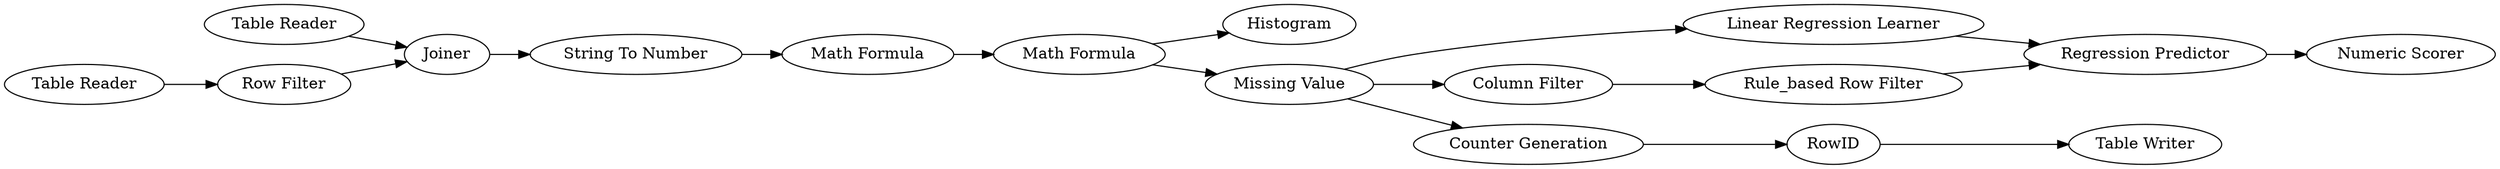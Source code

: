digraph {
	3 [label="Row Filter"]
	4 [label=Joiner]
	5 [label="String To Number"]
	6 [label="Math Formula"]
	7 [label="Math Formula"]
	8 [label="Linear Regression Learner"]
	9 [label=Histogram]
	10 [label="Numeric Scorer"]
	11 [label="Missing Value"]
	12 [label="Regression Predictor"]
	15 [label="Table Reader"]
	16 [label="Table Reader"]
	17 [label="Column Filter"]
	18 [label="Rule_based Row Filter"]
	19 [label="Counter Generation"]
	20 [label=RowID]
	21 [label="Table Writer"]
	3 -> 4
	4 -> 5
	5 -> 6
	6 -> 7
	7 -> 11
	7 -> 9
	8 -> 12
	11 -> 8
	11 -> 19
	11 -> 17
	12 -> 10
	15 -> 4
	16 -> 3
	17 -> 18
	18 -> 12
	19 -> 20
	20 -> 21
	rankdir=LR
}
